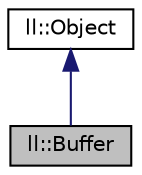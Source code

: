 digraph "ll::Buffer"
{
 // LATEX_PDF_SIZE
  edge [fontname="Helvetica",fontsize="10",labelfontname="Helvetica",labelfontsize="10"];
  node [fontname="Helvetica",fontsize="10",shape=record];
  Node1 [label="ll::Buffer",height=0.2,width=0.4,color="black", fillcolor="grey75", style="filled", fontcolor="black",tooltip="Objects to manage raw portions of allocated memory."];
  Node2 -> Node1 [dir="back",color="midnightblue",fontsize="10",style="solid",fontname="Helvetica"];
  Node2 [label="ll::Object",height=0.2,width=0.4,color="black", fillcolor="white", style="filled",URL="$d8/d72/classll_1_1Object.html",tooltip="Base class for all types that can be used in computer shaders."];
}
